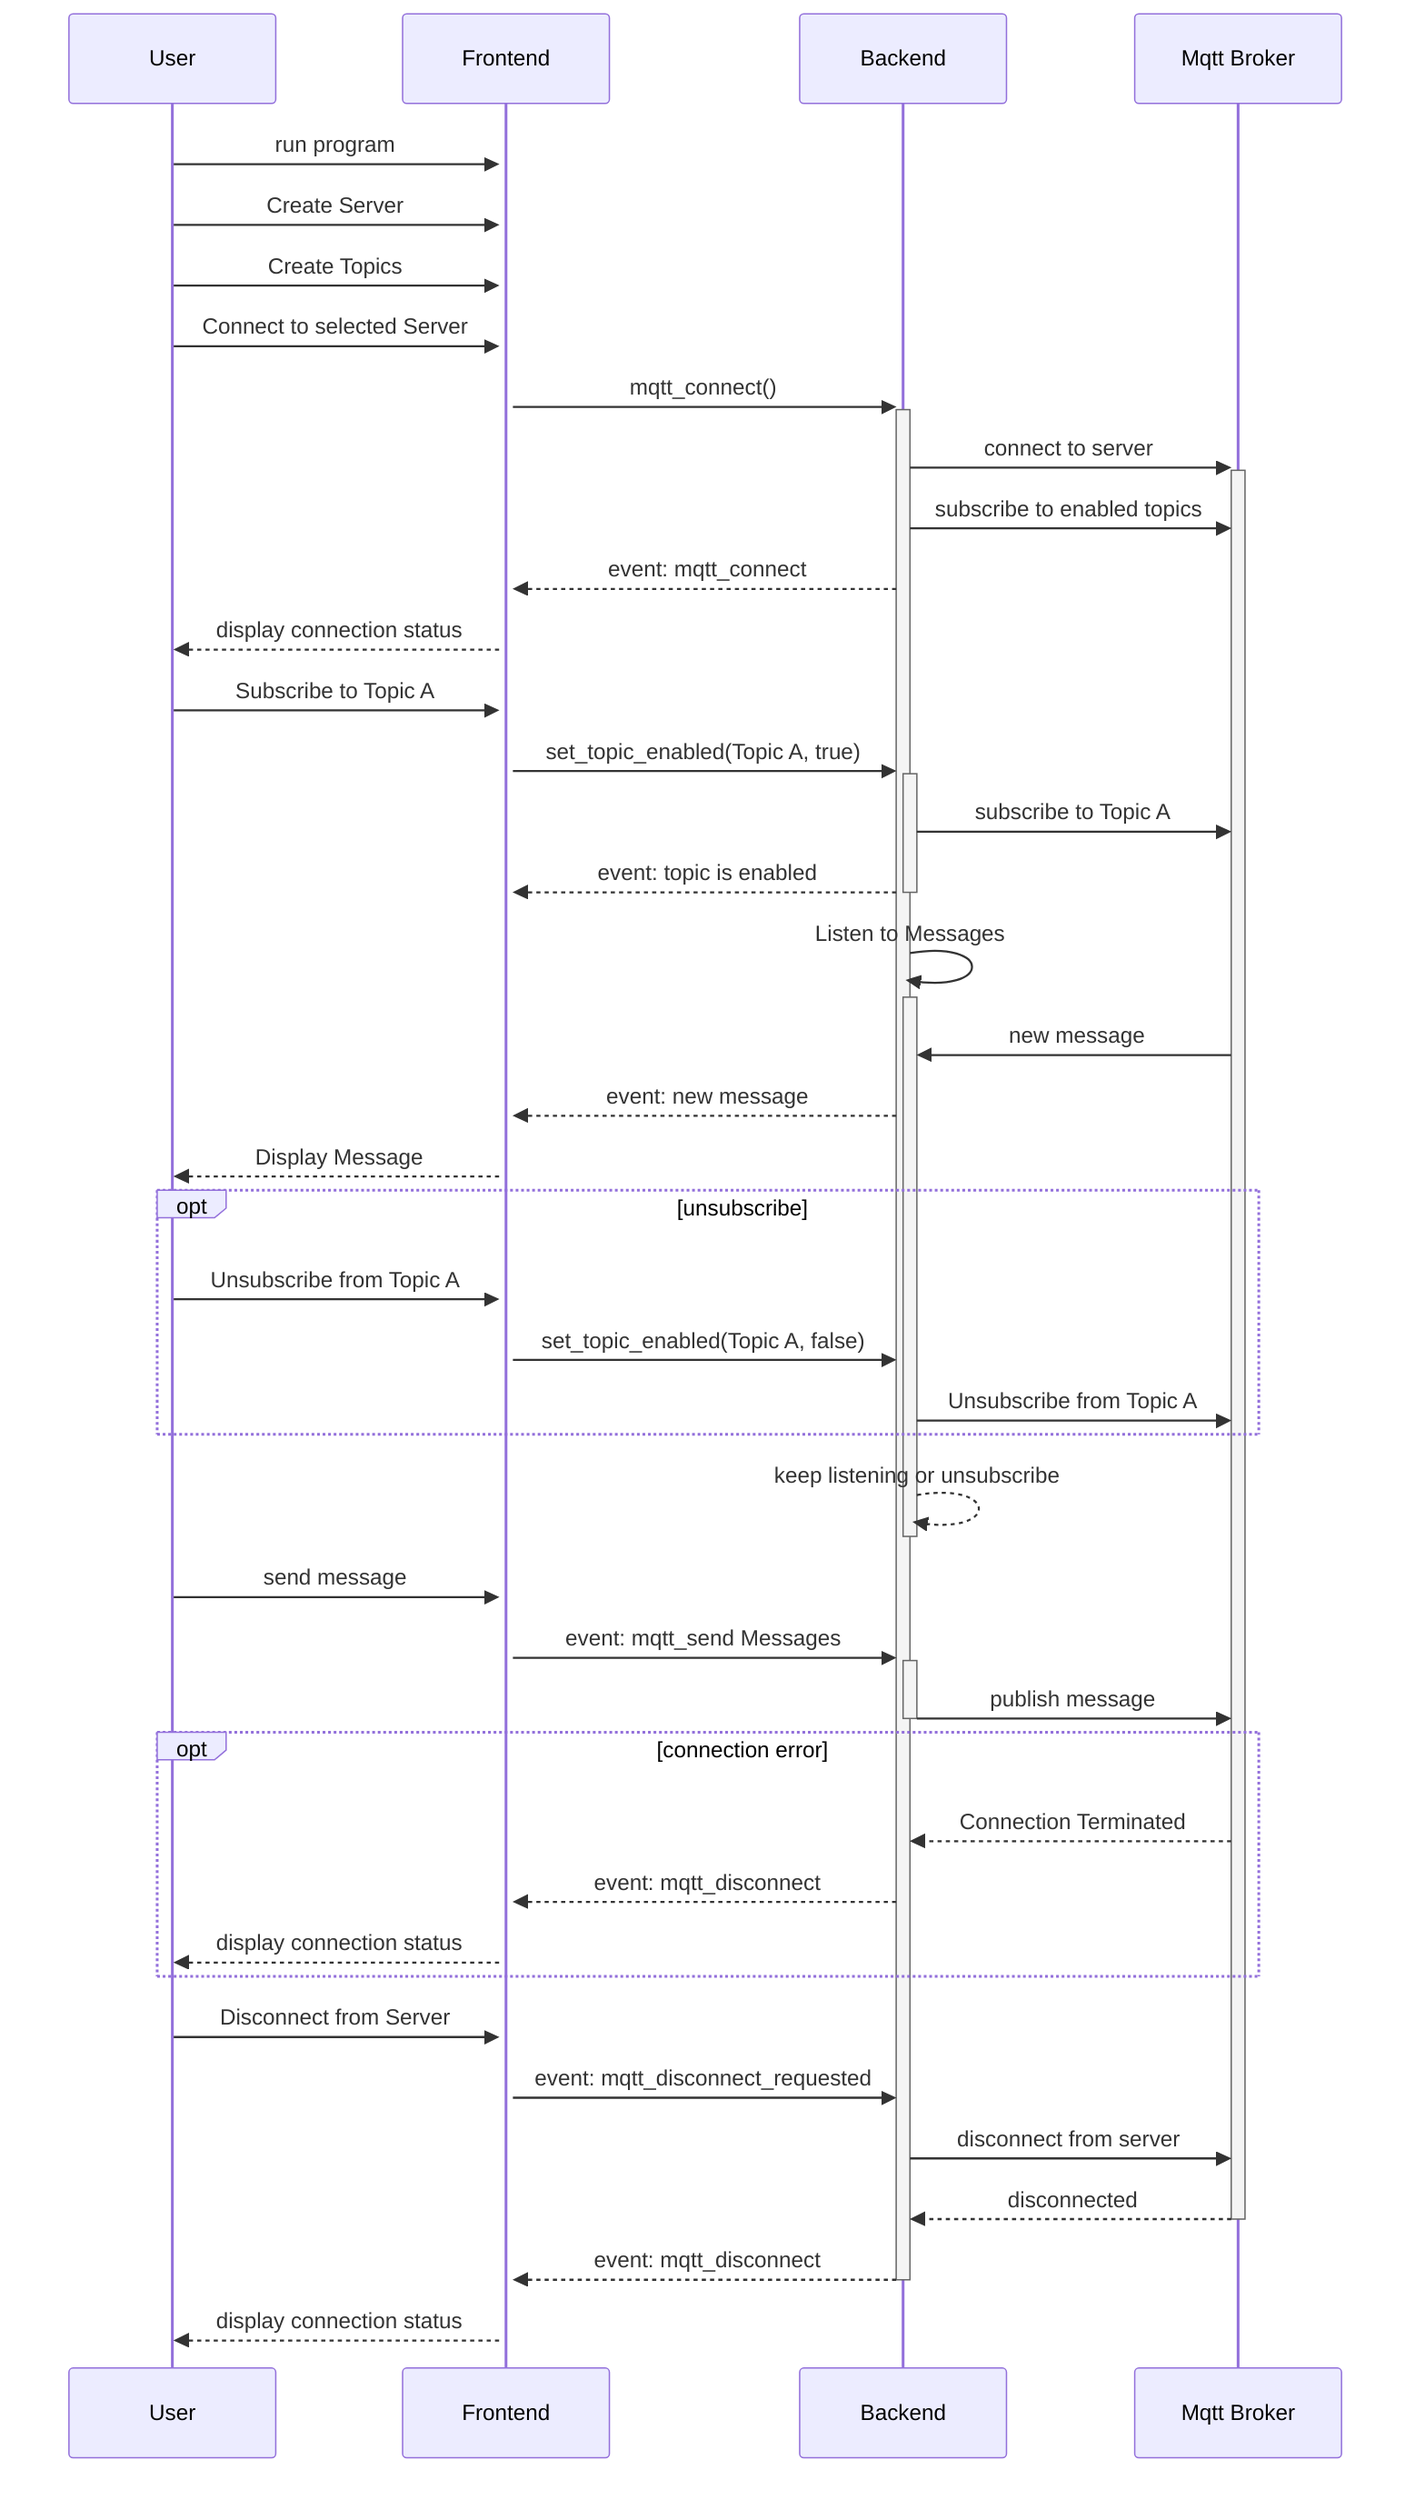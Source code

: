 sequenceDiagram
    User->>+Frontend: run program
    User->>Frontend: Create Server
    User->>Frontend: Create Topics
    User->>Frontend: Connect to selected Server
    Frontend->>+Backend: mqtt_connect()
    Backend->>+Mqtt Broker: connect to server
    Backend->>Mqtt Broker: subscribe to enabled topics
    Backend-->>Frontend: event: mqtt_connect 
    Frontend-->>User: display connection status
    User->>Frontend: Subscribe to Topic A
    Frontend->>+Backend: set_topic_enabled(Topic A, true)
    Backend->>Mqtt Broker: subscribe to Topic A
    Backend-->>-Frontend: event: topic is enabled
    Backend->>+Backend: Listen to Messages
    Mqtt Broker->>Backend: new message
    Backend-->>Frontend: event: new message
    Frontend-->>User: Display Message
    opt unsubscribe
        User->>Frontend: Unsubscribe from Topic A
        Frontend->>Backend: set_topic_enabled(Topic A, false)
        Backend->>Mqtt Broker: Unsubscribe from Topic A
    end
    Backend-->>-Backend: keep listening or unsubscribe
    User->>Frontend: send message
    Frontend->>+Backend: event: mqtt_send Messages
    Backend->>-Mqtt Broker: publish message
    opt connection error
        Mqtt Broker-->>Backend: Connection Terminated
        Backend-->>Frontend: event: mqtt_disconnect
        Frontend-->>User: display connection status
    end
    User->>Frontend: Disconnect from Server
    Frontend->>Backend: event: mqtt_disconnect_requested
    Backend->>Mqtt Broker: disconnect from server
    Mqtt Broker-->>-Backend: disconnected
    Backend-->>-Frontend: event: mqtt_disconnect
    Frontend-->>User: display connection status